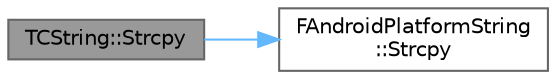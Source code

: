 digraph "TCString::Strcpy"
{
 // INTERACTIVE_SVG=YES
 // LATEX_PDF_SIZE
  bgcolor="transparent";
  edge [fontname=Helvetica,fontsize=10,labelfontname=Helvetica,labelfontsize=10];
  node [fontname=Helvetica,fontsize=10,shape=box,height=0.2,width=0.4];
  rankdir="LR";
  Node1 [id="Node000001",label="TCString::Strcpy",height=0.2,width=0.4,color="gray40", fillcolor="grey60", style="filled", fontcolor="black",tooltip="strcpy wrapper"];
  Node1 -> Node2 [id="edge1_Node000001_Node000002",color="steelblue1",style="solid",tooltip=" "];
  Node2 [id="Node000002",label="FAndroidPlatformString\l::Strcpy",height=0.2,width=0.4,color="grey40", fillcolor="white", style="filled",URL="$d5/d69/structFAndroidPlatformString.html#a0d7b3997021bffa5be3317569d561998",tooltip="Widechar implementation."];
}
